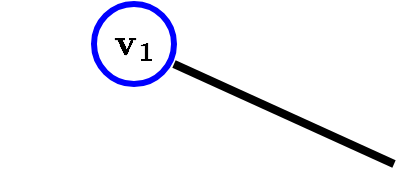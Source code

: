 <mxfile version="14.7.2" type="github"><diagram id="-FtAHJ9P-sdp3zE0JT75" name="Page-1"><mxGraphModel dx="946" dy="646" grid="1" gridSize="10" guides="1" tooltips="1" connect="1" arrows="1" fold="1" page="1" pageScale="1" pageWidth="827" pageHeight="1169" math="1" shadow="0"><root><mxCell id="0"/><mxCell id="1" parent="0"/><mxCell id="svUJg7d3blPPpCR50bcF-4" value="$$\mathbf{v_1}$$" style="text;html=1;fillColor=none;align=center;verticalAlign=middle;whiteSpace=wrap;rounded=0;fontStyle=1;fontSize=16;strokeWidth=4;" vertex="1" parent="1"><mxGeometry x="207.5" y="160" width="25" height="20" as="geometry"/></mxCell><mxCell id="svUJg7d3blPPpCR50bcF-1" value="" style="ellipse;whiteSpace=wrap;html=1;aspect=fixed;fillColor=none;strokeWidth=3;strokeColor=#0000FF;" vertex="1" parent="1"><mxGeometry x="200" y="150" width="40" height="40" as="geometry"/></mxCell><mxCell id="svUJg7d3blPPpCR50bcF-3" value="" style="endArrow=none;html=1;strokeWidth=4;" edge="1" parent="1"><mxGeometry width="50" height="50" relative="1" as="geometry"><mxPoint x="240" y="180" as="sourcePoint"/><mxPoint x="350" y="230" as="targetPoint"/></mxGeometry></mxCell></root></mxGraphModel></diagram></mxfile>